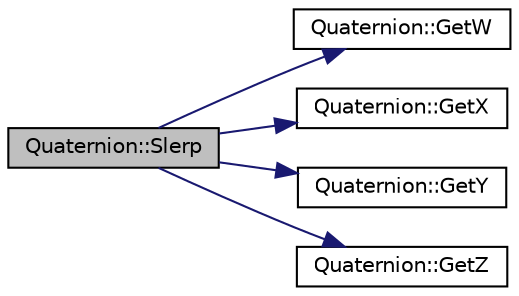 digraph "Quaternion::Slerp"
{
 // LATEX_PDF_SIZE
  edge [fontname="Helvetica",fontsize="10",labelfontname="Helvetica",labelfontsize="10"];
  node [fontname="Helvetica",fontsize="10",shape=record];
  rankdir="LR";
  Node151 [label="Quaternion::Slerp",height=0.2,width=0.4,color="black", fillcolor="grey75", style="filled", fontcolor="black",tooltip=" "];
  Node151 -> Node152 [color="midnightblue",fontsize="10",style="solid",fontname="Helvetica"];
  Node152 [label="Quaternion::GetW",height=0.2,width=0.4,color="black", fillcolor="white", style="filled",URL="$class_quaternion.html#aab6106f3b5d030da7cbc450151a88449",tooltip="w value accessor"];
  Node151 -> Node153 [color="midnightblue",fontsize="10",style="solid",fontname="Helvetica"];
  Node153 [label="Quaternion::GetX",height=0.2,width=0.4,color="black", fillcolor="white", style="filled",URL="$class_quaternion.html#a417c1fead36c93b56f64c8f0dc2e7b93",tooltip="x value accessor"];
  Node151 -> Node154 [color="midnightblue",fontsize="10",style="solid",fontname="Helvetica"];
  Node154 [label="Quaternion::GetY",height=0.2,width=0.4,color="black", fillcolor="white", style="filled",URL="$class_quaternion.html#a6977767316533f6f29344f75f7e9ce1a",tooltip="y value accessor"];
  Node151 -> Node155 [color="midnightblue",fontsize="10",style="solid",fontname="Helvetica"];
  Node155 [label="Quaternion::GetZ",height=0.2,width=0.4,color="black", fillcolor="white", style="filled",URL="$class_quaternion.html#ab3f47b7b75336eca7710db475e59da5c",tooltip="z value accessor"];
}
